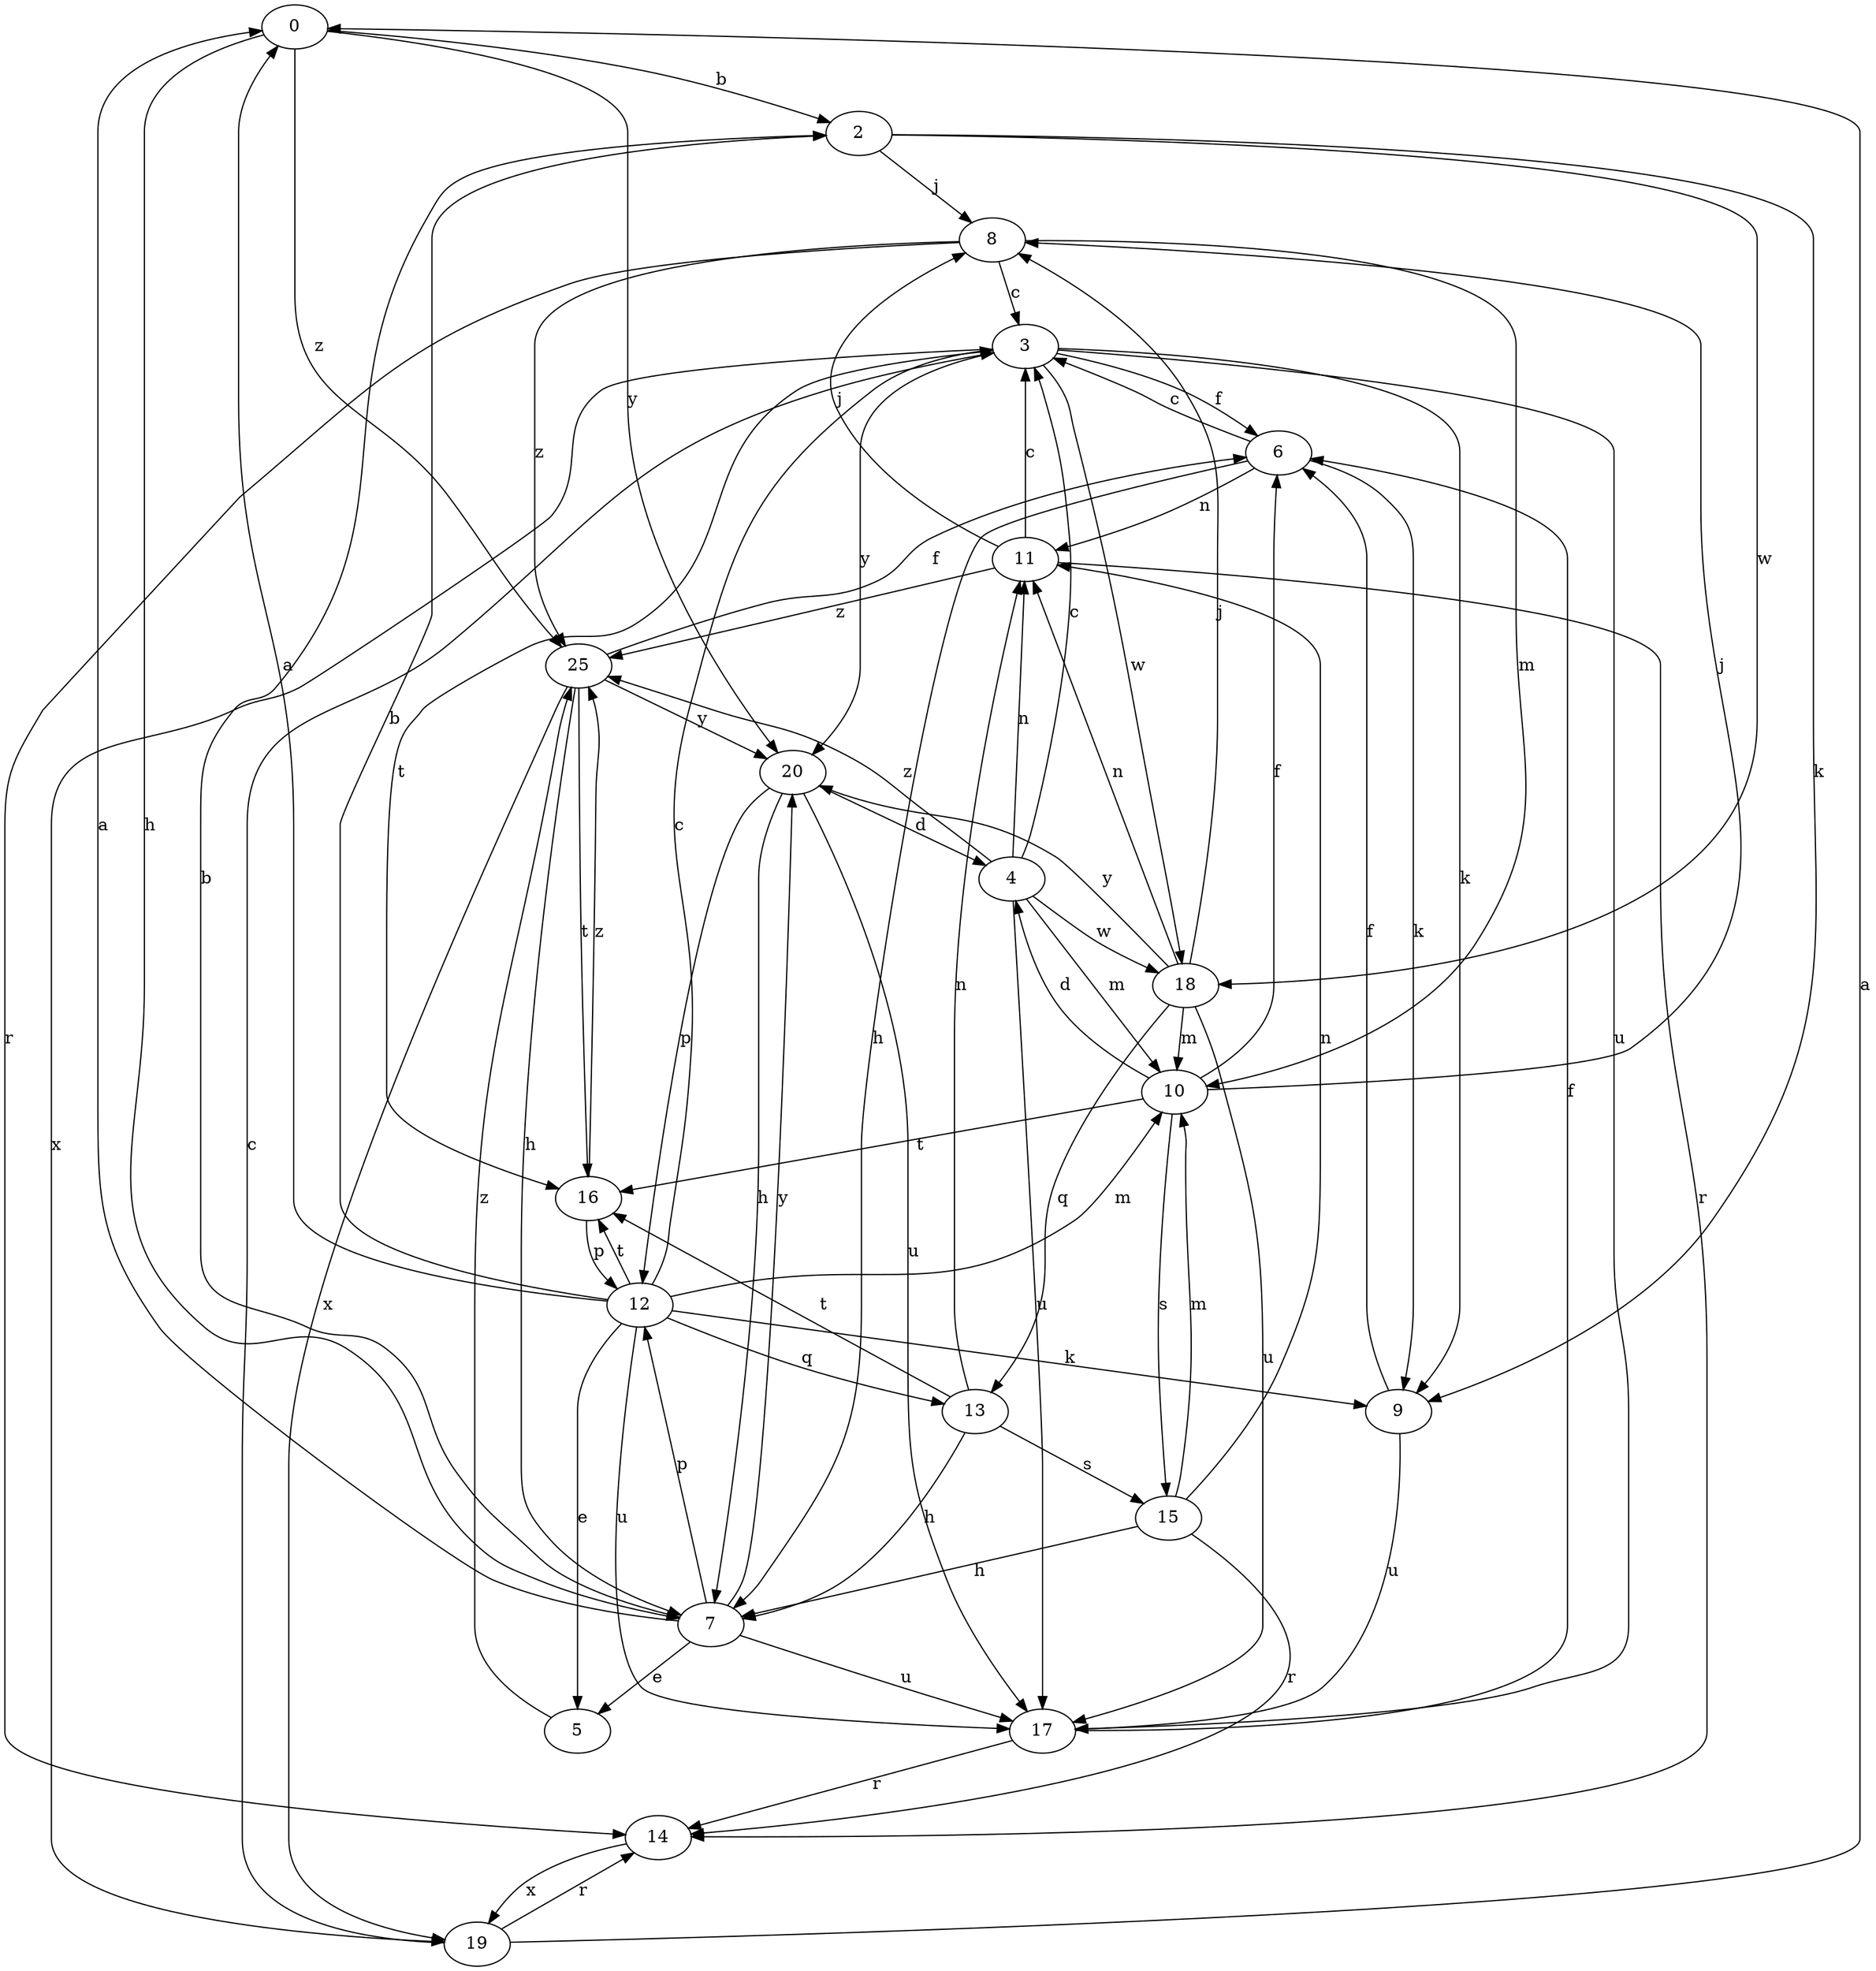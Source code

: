 strict digraph  {
0;
2;
3;
4;
5;
6;
7;
8;
9;
10;
11;
12;
13;
14;
15;
16;
17;
18;
19;
20;
25;
0 -> 2  [label=b];
0 -> 7  [label=h];
0 -> 20  [label=y];
0 -> 25  [label=z];
2 -> 8  [label=j];
2 -> 9  [label=k];
2 -> 18  [label=w];
3 -> 6  [label=f];
3 -> 9  [label=k];
3 -> 16  [label=t];
3 -> 17  [label=u];
3 -> 18  [label=w];
3 -> 19  [label=x];
3 -> 20  [label=y];
4 -> 3  [label=c];
4 -> 10  [label=m];
4 -> 11  [label=n];
4 -> 17  [label=u];
4 -> 18  [label=w];
4 -> 25  [label=z];
5 -> 25  [label=z];
6 -> 3  [label=c];
6 -> 7  [label=h];
6 -> 9  [label=k];
6 -> 11  [label=n];
7 -> 0  [label=a];
7 -> 2  [label=b];
7 -> 5  [label=e];
7 -> 12  [label=p];
7 -> 17  [label=u];
7 -> 20  [label=y];
8 -> 3  [label=c];
8 -> 10  [label=m];
8 -> 14  [label=r];
8 -> 25  [label=z];
9 -> 6  [label=f];
9 -> 17  [label=u];
10 -> 4  [label=d];
10 -> 6  [label=f];
10 -> 8  [label=j];
10 -> 15  [label=s];
10 -> 16  [label=t];
11 -> 3  [label=c];
11 -> 8  [label=j];
11 -> 14  [label=r];
11 -> 25  [label=z];
12 -> 0  [label=a];
12 -> 2  [label=b];
12 -> 3  [label=c];
12 -> 5  [label=e];
12 -> 9  [label=k];
12 -> 10  [label=m];
12 -> 13  [label=q];
12 -> 16  [label=t];
12 -> 17  [label=u];
13 -> 7  [label=h];
13 -> 11  [label=n];
13 -> 15  [label=s];
13 -> 16  [label=t];
14 -> 19  [label=x];
15 -> 7  [label=h];
15 -> 10  [label=m];
15 -> 11  [label=n];
15 -> 14  [label=r];
16 -> 12  [label=p];
16 -> 25  [label=z];
17 -> 6  [label=f];
17 -> 14  [label=r];
18 -> 8  [label=j];
18 -> 10  [label=m];
18 -> 11  [label=n];
18 -> 13  [label=q];
18 -> 17  [label=u];
18 -> 20  [label=y];
19 -> 0  [label=a];
19 -> 3  [label=c];
19 -> 14  [label=r];
20 -> 4  [label=d];
20 -> 7  [label=h];
20 -> 12  [label=p];
20 -> 17  [label=u];
25 -> 6  [label=f];
25 -> 7  [label=h];
25 -> 16  [label=t];
25 -> 19  [label=x];
25 -> 20  [label=y];
}
